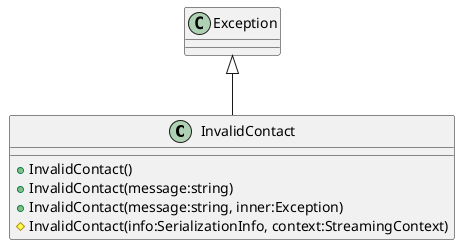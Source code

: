 @startuml
class InvalidContact {
    + InvalidContact()
    + InvalidContact(message:string)
    + InvalidContact(message:string, inner:Exception)
    # InvalidContact(info:SerializationInfo, context:StreamingContext)
}
Exception <|-- InvalidContact
@enduml
